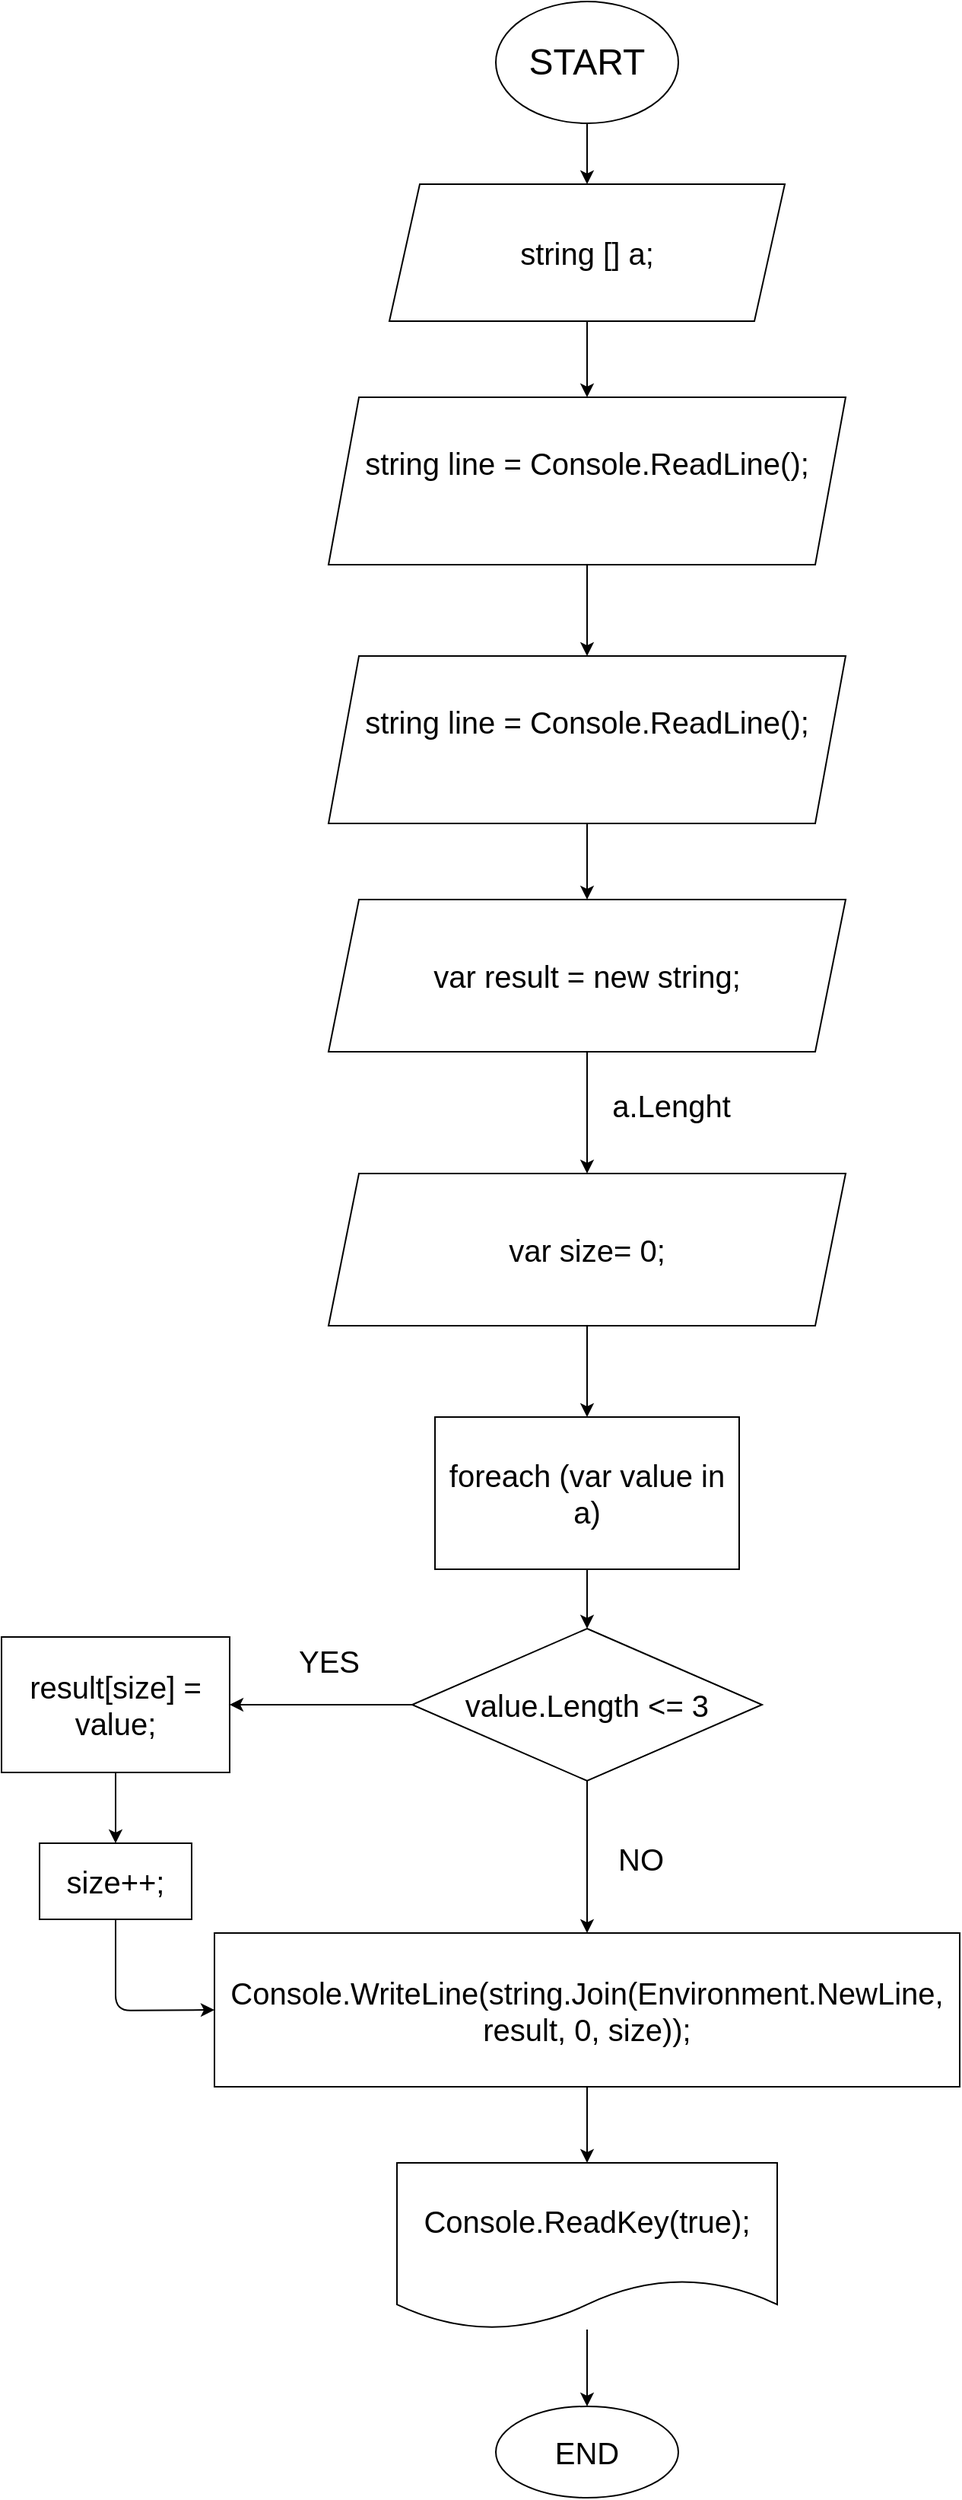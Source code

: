 <mxfile>
    <diagram id="ED1b0Y85nwDIeyqiyo30" name="Страница 1">
        <mxGraphModel dx="1902" dy="538" grid="1" gridSize="10" guides="1" tooltips="1" connect="1" arrows="1" fold="1" page="1" pageScale="1" pageWidth="827" pageHeight="1169" math="0" shadow="0">
            <root>
                <mxCell id="0"/>
                <mxCell id="1" parent="0"/>
                <mxCell id="4" value="" style="edgeStyle=none;html=1;fontSize=24;" edge="1" parent="1" source="2" target="3">
                    <mxGeometry relative="1" as="geometry"/>
                </mxCell>
                <mxCell id="2" value="&lt;font style=&quot;font-size: 24px&quot;&gt;START&lt;/font&gt;" style="ellipse;whiteSpace=wrap;html=1;" vertex="1" parent="1">
                    <mxGeometry x="280" width="120" height="80" as="geometry"/>
                </mxCell>
                <mxCell id="6" value="" style="edgeStyle=none;html=1;fontSize=24;" edge="1" parent="1" source="3" target="5">
                    <mxGeometry relative="1" as="geometry"/>
                </mxCell>
                <mxCell id="3" value="&lt;font style=&quot;font-size: 20px&quot;&gt;string [] a;&lt;/font&gt;" style="shape=parallelogram;perimeter=parallelogramPerimeter;whiteSpace=wrap;html=1;fixedSize=1;" vertex="1" parent="1">
                    <mxGeometry x="210" y="120" width="260" height="90" as="geometry"/>
                </mxCell>
                <mxCell id="15" value="" style="edgeStyle=none;html=1;fontSize=20;" edge="1" parent="1" source="5" target="14">
                    <mxGeometry relative="1" as="geometry"/>
                </mxCell>
                <mxCell id="5" value="&lt;font style=&quot;font-size: 20px&quot;&gt;string line = Console.ReadLine();&lt;br&gt;&lt;br&gt;&lt;/font&gt;" style="shape=parallelogram;perimeter=parallelogramPerimeter;whiteSpace=wrap;html=1;fixedSize=1;" vertex="1" parent="1">
                    <mxGeometry x="170" y="260" width="340" height="110" as="geometry"/>
                </mxCell>
                <mxCell id="18" value="" style="edgeStyle=none;html=1;fontSize=20;" edge="1" parent="1" source="9" target="17">
                    <mxGeometry relative="1" as="geometry"/>
                </mxCell>
                <mxCell id="9" value="&lt;font style=&quot;font-size: 20px&quot;&gt;var result = new string;&lt;/font&gt;" style="shape=parallelogram;perimeter=parallelogramPerimeter;whiteSpace=wrap;html=1;fixedSize=1;" vertex="1" parent="1">
                    <mxGeometry x="170" y="590" width="340" height="100" as="geometry"/>
                </mxCell>
                <mxCell id="16" value="" style="edgeStyle=none;html=1;fontSize=20;" edge="1" parent="1" source="14" target="9">
                    <mxGeometry relative="1" as="geometry"/>
                </mxCell>
                <mxCell id="14" value="&lt;font style=&quot;font-size: 20px&quot;&gt;string line = Console.ReadLine();&lt;br&gt;&lt;br&gt;&lt;/font&gt;" style="shape=parallelogram;perimeter=parallelogramPerimeter;whiteSpace=wrap;html=1;fixedSize=1;" vertex="1" parent="1">
                    <mxGeometry x="170" y="430" width="340" height="110" as="geometry"/>
                </mxCell>
                <mxCell id="19" value="" style="edgeStyle=none;html=1;fontSize=20;" edge="1" parent="1" source="17">
                    <mxGeometry relative="1" as="geometry">
                        <mxPoint x="340" y="930" as="targetPoint"/>
                    </mxGeometry>
                </mxCell>
                <mxCell id="17" value="&lt;font style=&quot;font-size: 20px&quot;&gt;var size= 0;&lt;/font&gt;" style="shape=parallelogram;perimeter=parallelogramPerimeter;whiteSpace=wrap;html=1;fixedSize=1;" vertex="1" parent="1">
                    <mxGeometry x="170" y="770" width="340" height="100" as="geometry"/>
                </mxCell>
                <mxCell id="22" value="" style="edgeStyle=none;html=1;fontSize=20;" edge="1" parent="1" source="20" target="21">
                    <mxGeometry relative="1" as="geometry"/>
                </mxCell>
                <mxCell id="20" value="foreach (var value in a)" style="rounded=0;whiteSpace=wrap;html=1;fontSize=20;" vertex="1" parent="1">
                    <mxGeometry x="240" y="930" width="200" height="100" as="geometry"/>
                </mxCell>
                <mxCell id="24" value="" style="edgeStyle=none;html=1;fontSize=20;" edge="1" parent="1" source="21" target="23">
                    <mxGeometry relative="1" as="geometry"/>
                </mxCell>
                <mxCell id="29" value="" style="edgeStyle=none;html=1;fontSize=20;" edge="1" parent="1" source="21" target="28">
                    <mxGeometry relative="1" as="geometry"/>
                </mxCell>
                <mxCell id="21" value="value.Length &amp;lt;= 3" style="rhombus;whiteSpace=wrap;html=1;fontSize=20;rounded=0;" vertex="1" parent="1">
                    <mxGeometry x="225" y="1069" width="230" height="100" as="geometry"/>
                </mxCell>
                <mxCell id="27" value="" style="edgeStyle=none;html=1;fontSize=20;" edge="1" parent="1" source="23" target="26">
                    <mxGeometry relative="1" as="geometry"/>
                </mxCell>
                <mxCell id="23" value="result[size] = value;" style="whiteSpace=wrap;html=1;fontSize=20;rounded=0;" vertex="1" parent="1">
                    <mxGeometry x="-45" y="1074.5" width="150" height="89" as="geometry"/>
                </mxCell>
                <mxCell id="25" value="YES" style="text;html=1;align=center;verticalAlign=middle;resizable=0;points=[];autosize=1;strokeColor=none;fillColor=none;fontSize=20;" vertex="1" parent="1">
                    <mxGeometry x="140" y="1075" width="60" height="30" as="geometry"/>
                </mxCell>
                <mxCell id="30" style="edgeStyle=none;html=1;exitX=0.5;exitY=1;exitDx=0;exitDy=0;entryX=0;entryY=0.5;entryDx=0;entryDy=0;fontSize=20;" edge="1" parent="1" source="26" target="28">
                    <mxGeometry relative="1" as="geometry">
                        <Array as="points">
                            <mxPoint x="30" y="1320"/>
                        </Array>
                    </mxGeometry>
                </mxCell>
                <mxCell id="26" value="size++;" style="whiteSpace=wrap;html=1;fontSize=20;rounded=0;" vertex="1" parent="1">
                    <mxGeometry x="-20" y="1210" width="100" height="50" as="geometry"/>
                </mxCell>
                <mxCell id="37" value="" style="edgeStyle=none;html=1;fontSize=20;" edge="1" parent="1" source="28" target="36">
                    <mxGeometry relative="1" as="geometry"/>
                </mxCell>
                <mxCell id="28" value="Console.WriteLine(string.Join(Environment.NewLine, result, 0, size));" style="whiteSpace=wrap;html=1;fontSize=20;rounded=0;" vertex="1" parent="1">
                    <mxGeometry x="95" y="1269" width="490" height="101" as="geometry"/>
                </mxCell>
                <mxCell id="31" value="NO" style="text;html=1;align=center;verticalAlign=middle;resizable=0;points=[];autosize=1;strokeColor=none;fillColor=none;fontSize=20;" vertex="1" parent="1">
                    <mxGeometry x="350" y="1205" width="50" height="30" as="geometry"/>
                </mxCell>
                <mxCell id="35" value="a.Lenght" style="text;html=1;align=center;verticalAlign=middle;resizable=0;points=[];autosize=1;strokeColor=none;fillColor=none;fontSize=20;" vertex="1" parent="1">
                    <mxGeometry x="350" y="710" width="90" height="30" as="geometry"/>
                </mxCell>
                <mxCell id="39" value="" style="edgeStyle=none;html=1;fontSize=20;" edge="1" parent="1" source="36" target="38">
                    <mxGeometry relative="1" as="geometry"/>
                </mxCell>
                <mxCell id="36" value="Console.ReadKey(true);" style="shape=document;whiteSpace=wrap;html=1;boundedLbl=1;fontSize=20;rounded=0;" vertex="1" parent="1">
                    <mxGeometry x="215" y="1420" width="250" height="109.5" as="geometry"/>
                </mxCell>
                <mxCell id="38" value="END" style="ellipse;whiteSpace=wrap;html=1;fontSize=20;rounded=0;" vertex="1" parent="1">
                    <mxGeometry x="280" y="1580" width="120" height="60" as="geometry"/>
                </mxCell>
            </root>
        </mxGraphModel>
    </diagram>
</mxfile>